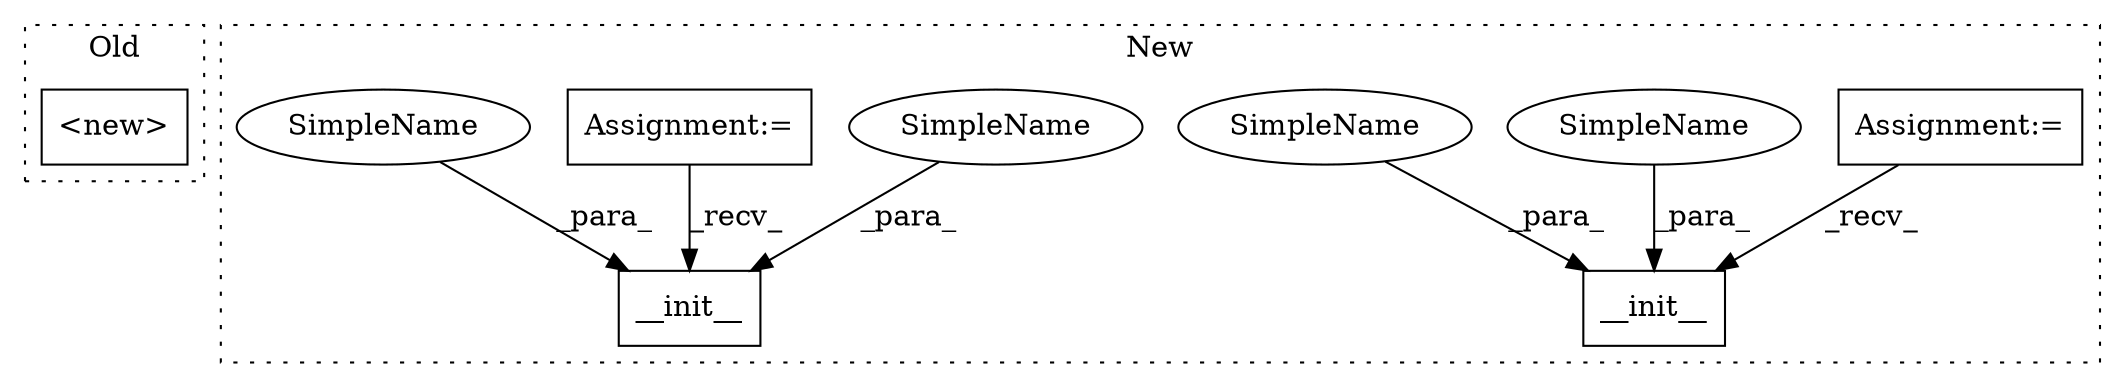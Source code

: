 digraph G {
subgraph cluster0 {
1 [label="<new>" a="46" s="4384" l="8" shape="box"];
label = "Old";
style="dotted";
}
subgraph cluster1 {
2 [label="__init__" a="32" s="4690,4711" l="9,1" shape="box"];
3 [label="Assignment:=" a="7" s="4561" l="20" shape="box"];
4 [label="__init__" a="32" s="4732,4753" l="9,1" shape="box"];
5 [label="Assignment:=" a="7" s="4630" l="13" shape="box"];
6 [label="SimpleName" a="42" s="4741" l="4" shape="ellipse"];
7 [label="SimpleName" a="42" s="4699" l="4" shape="ellipse"];
8 [label="SimpleName" a="42" s="4704" l="7" shape="ellipse"];
9 [label="SimpleName" a="42" s="4746" l="7" shape="ellipse"];
label = "New";
style="dotted";
}
3 -> 2 [label="_recv_"];
5 -> 4 [label="_recv_"];
6 -> 4 [label="_para_"];
7 -> 2 [label="_para_"];
8 -> 2 [label="_para_"];
9 -> 4 [label="_para_"];
}